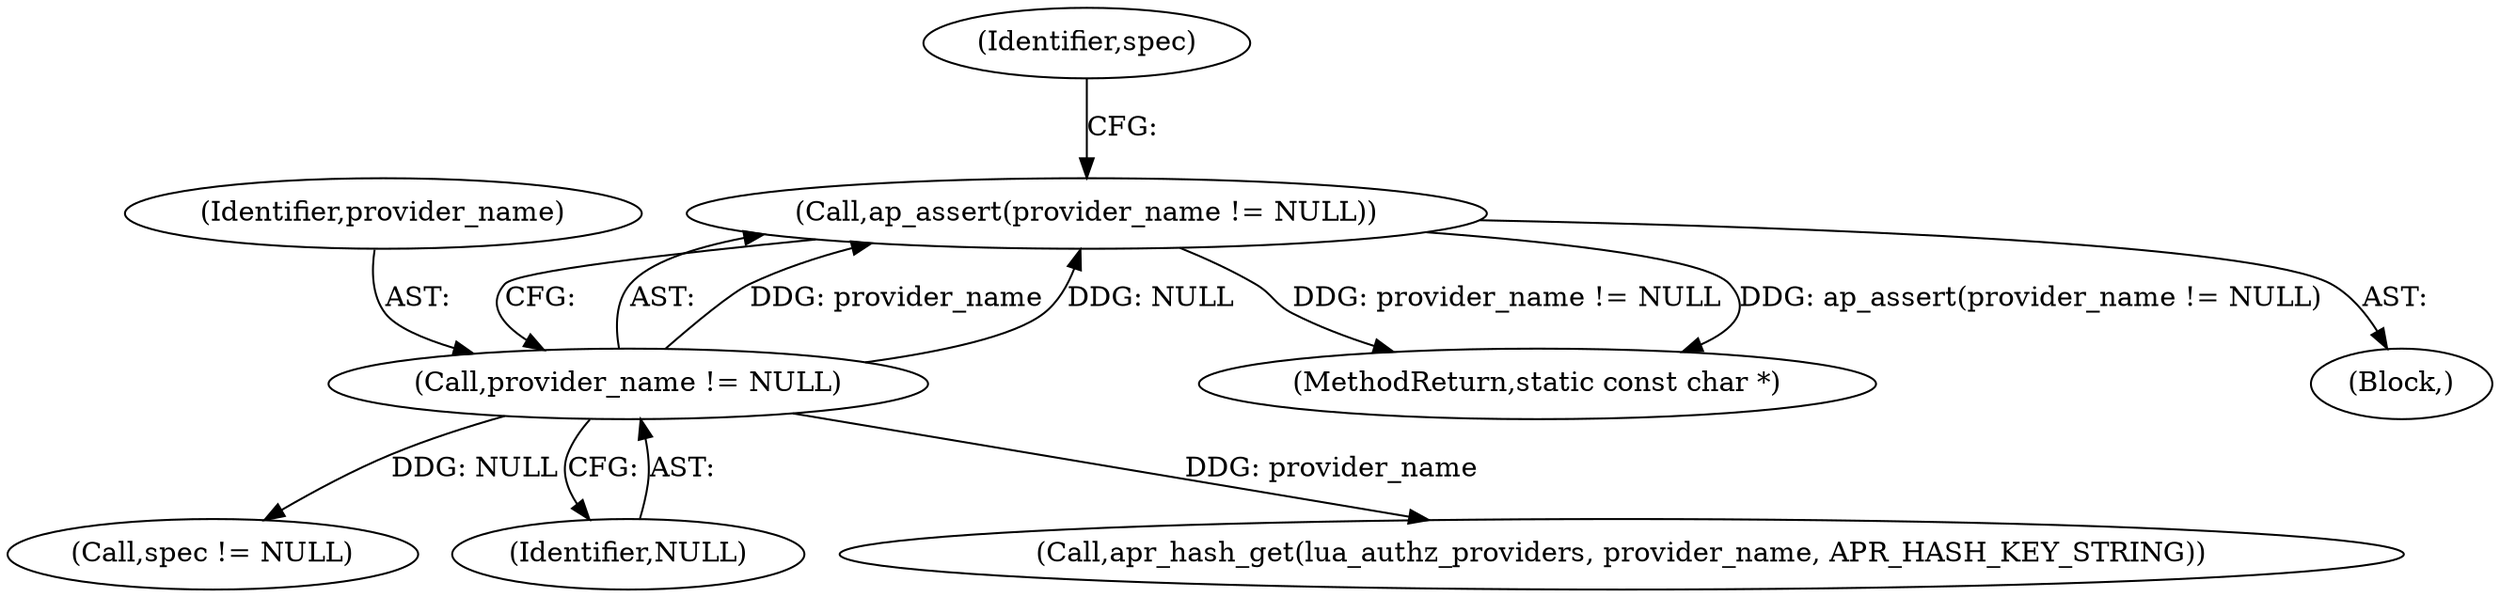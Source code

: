 digraph "0_httpd_3f1693d558d0758f829c8b53993f1749ddf6ffcb_0@API" {
"1000125" [label="(Call,ap_assert(provider_name != NULL))"];
"1000126" [label="(Call,provider_name != NULL)"];
"1000130" [label="(Identifier,spec)"];
"1000125" [label="(Call,ap_assert(provider_name != NULL))"];
"1000136" [label="(Call,spec != NULL)"];
"1000182" [label="(MethodReturn,static const char *)"];
"1000128" [label="(Identifier,NULL)"];
"1000131" [label="(Call,apr_hash_get(lua_authz_providers, provider_name, APR_HASH_KEY_STRING))"];
"1000104" [label="(Block,)"];
"1000127" [label="(Identifier,provider_name)"];
"1000126" [label="(Call,provider_name != NULL)"];
"1000125" -> "1000104"  [label="AST: "];
"1000125" -> "1000126"  [label="CFG: "];
"1000126" -> "1000125"  [label="AST: "];
"1000130" -> "1000125"  [label="CFG: "];
"1000125" -> "1000182"  [label="DDG: ap_assert(provider_name != NULL)"];
"1000125" -> "1000182"  [label="DDG: provider_name != NULL"];
"1000126" -> "1000125"  [label="DDG: provider_name"];
"1000126" -> "1000125"  [label="DDG: NULL"];
"1000126" -> "1000128"  [label="CFG: "];
"1000127" -> "1000126"  [label="AST: "];
"1000128" -> "1000126"  [label="AST: "];
"1000126" -> "1000131"  [label="DDG: provider_name"];
"1000126" -> "1000136"  [label="DDG: NULL"];
}
